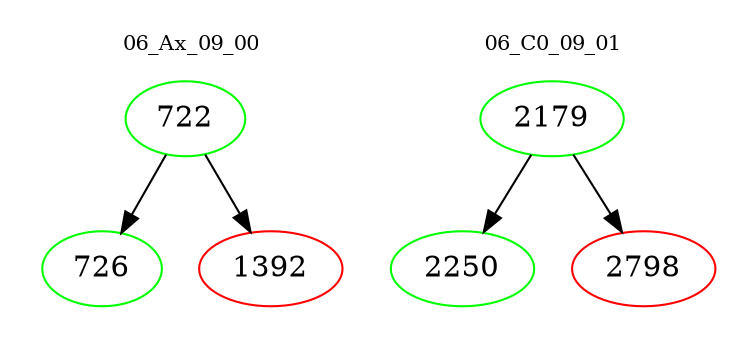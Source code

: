 digraph{
subgraph cluster_0 {
color = white
label = "06_Ax_09_00";
fontsize=10;
T0_722 [label="722", color="green"]
T0_722 -> T0_726 [color="black"]
T0_726 [label="726", color="green"]
T0_722 -> T0_1392 [color="black"]
T0_1392 [label="1392", color="red"]
}
subgraph cluster_1 {
color = white
label = "06_C0_09_01";
fontsize=10;
T1_2179 [label="2179", color="green"]
T1_2179 -> T1_2250 [color="black"]
T1_2250 [label="2250", color="green"]
T1_2179 -> T1_2798 [color="black"]
T1_2798 [label="2798", color="red"]
}
}
